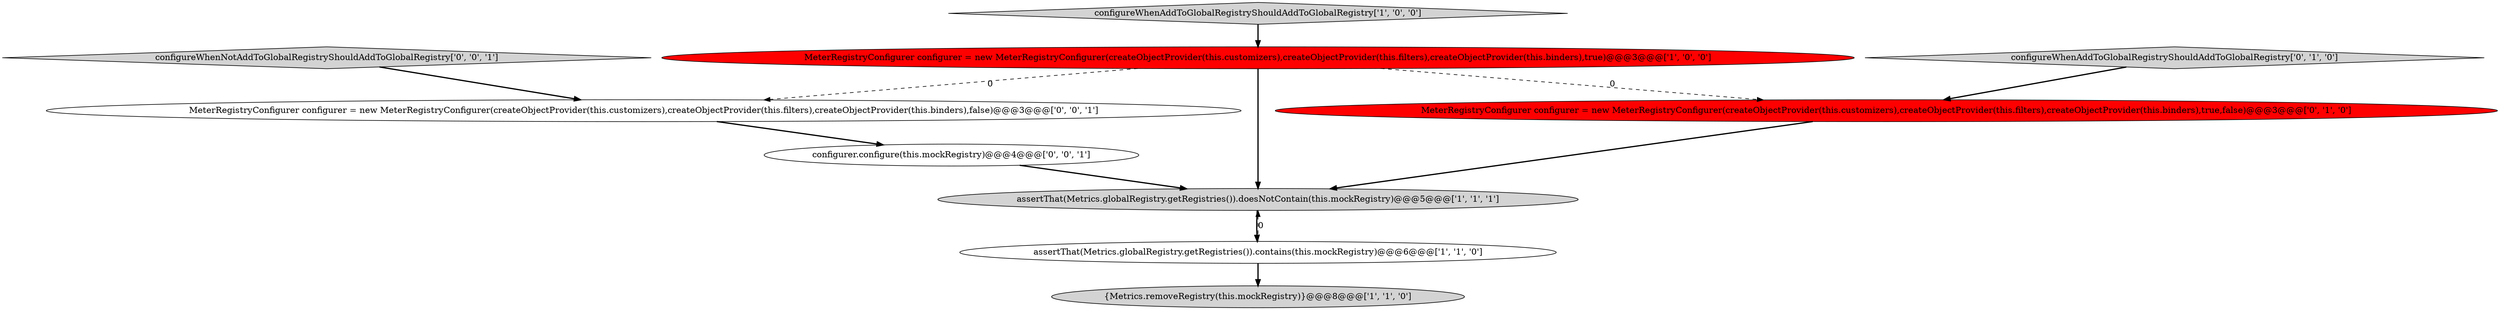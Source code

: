 digraph {
8 [style = filled, label = "configureWhenNotAddToGlobalRegistryShouldAddToGlobalRegistry['0', '0', '1']", fillcolor = lightgray, shape = diamond image = "AAA0AAABBB3BBB"];
0 [style = filled, label = "configureWhenAddToGlobalRegistryShouldAddToGlobalRegistry['1', '0', '0']", fillcolor = lightgray, shape = diamond image = "AAA0AAABBB1BBB"];
3 [style = filled, label = "MeterRegistryConfigurer configurer = new MeterRegistryConfigurer(createObjectProvider(this.customizers),createObjectProvider(this.filters),createObjectProvider(this.binders),true)@@@3@@@['1', '0', '0']", fillcolor = red, shape = ellipse image = "AAA1AAABBB1BBB"];
4 [style = filled, label = "assertThat(Metrics.globalRegistry.getRegistries()).contains(this.mockRegistry)@@@6@@@['1', '1', '0']", fillcolor = white, shape = ellipse image = "AAA0AAABBB1BBB"];
9 [style = filled, label = "configurer.configure(this.mockRegistry)@@@4@@@['0', '0', '1']", fillcolor = white, shape = ellipse image = "AAA0AAABBB3BBB"];
2 [style = filled, label = "{Metrics.removeRegistry(this.mockRegistry)}@@@8@@@['1', '1', '0']", fillcolor = lightgray, shape = ellipse image = "AAA0AAABBB1BBB"];
6 [style = filled, label = "MeterRegistryConfigurer configurer = new MeterRegistryConfigurer(createObjectProvider(this.customizers),createObjectProvider(this.filters),createObjectProvider(this.binders),true,false)@@@3@@@['0', '1', '0']", fillcolor = red, shape = ellipse image = "AAA1AAABBB2BBB"];
7 [style = filled, label = "MeterRegistryConfigurer configurer = new MeterRegistryConfigurer(createObjectProvider(this.customizers),createObjectProvider(this.filters),createObjectProvider(this.binders),false)@@@3@@@['0', '0', '1']", fillcolor = white, shape = ellipse image = "AAA0AAABBB3BBB"];
5 [style = filled, label = "configureWhenAddToGlobalRegistryShouldAddToGlobalRegistry['0', '1', '0']", fillcolor = lightgray, shape = diamond image = "AAA0AAABBB2BBB"];
1 [style = filled, label = "assertThat(Metrics.globalRegistry.getRegistries()).doesNotContain(this.mockRegistry)@@@5@@@['1', '1', '1']", fillcolor = lightgray, shape = ellipse image = "AAA0AAABBB1BBB"];
0->3 [style = bold, label=""];
7->9 [style = bold, label=""];
6->1 [style = bold, label=""];
4->1 [style = dashed, label="0"];
1->4 [style = bold, label=""];
3->6 [style = dashed, label="0"];
4->2 [style = bold, label=""];
5->6 [style = bold, label=""];
9->1 [style = bold, label=""];
3->1 [style = bold, label=""];
3->7 [style = dashed, label="0"];
8->7 [style = bold, label=""];
}
